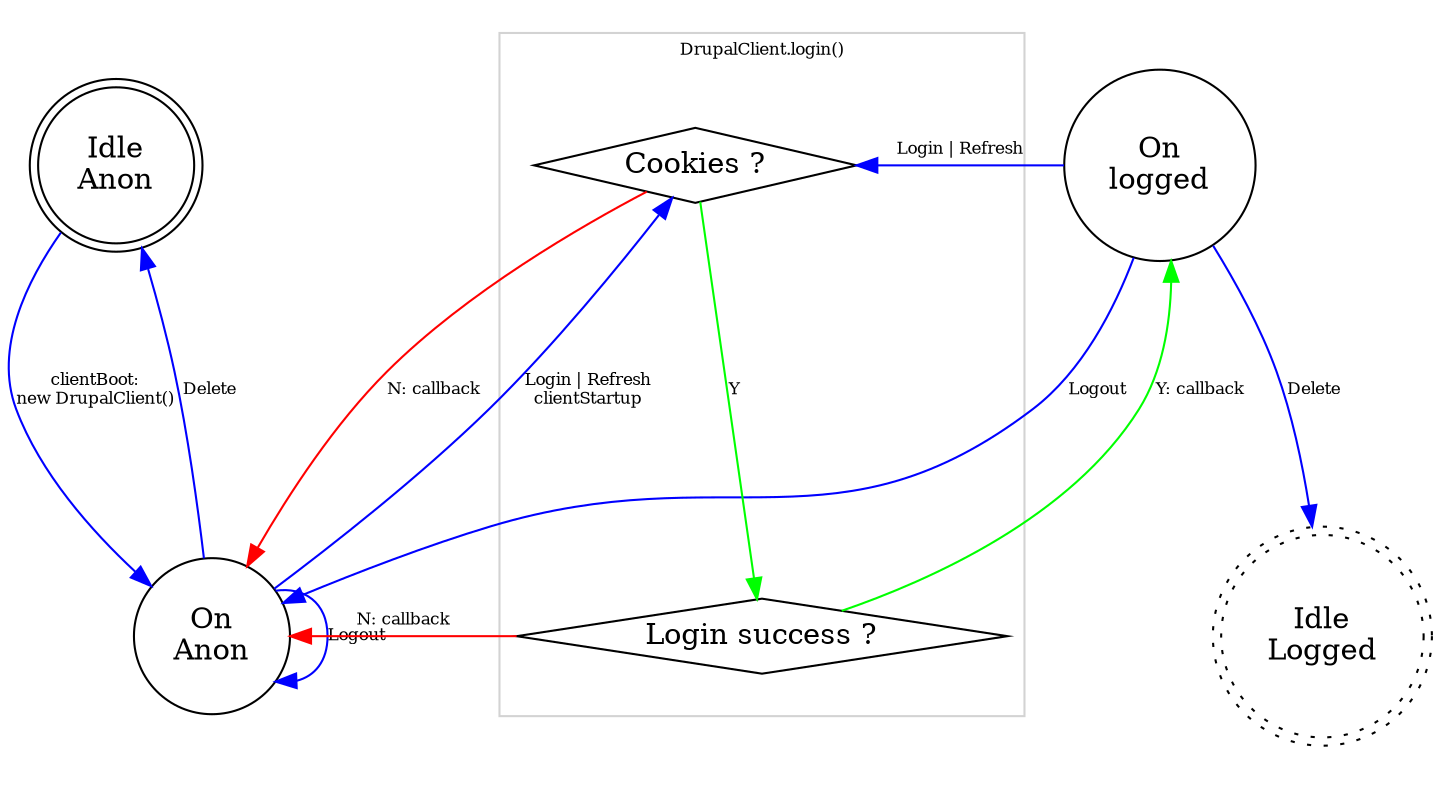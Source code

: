 digraph login {
	rankdir = TB;
	ratio = 0.5625; // 16/9.

	// States
	node [ shape="circle", style="solid" ];
	idle_anon	[ label="Idle\nAnon", shape="doublecircle" ];
	idle_logged	[ label="Idle\nLogged", shape="doublecircle", style="dotted" ];
	on_anon		[ label="On\nAnon" ];
	on_logged	[ label="On\nlogged" ];

	// Decisions
	node            [ shape="diamond" ];
	cookies 		    [ label="Cookies ?" ];
	login_method		[ label="Login success ?"];

	node [ shape="rect", color=red ];

  subgraph cluster_login {
    color = lightgray;
    fontsize = 8;
    label = "DrupalClient.login()"

    cookies;
    login_method;
  }

	// Edges
	edge [ color=blue, fontsize= 8 ];
	idle_anon -> on_anon		[ label="clientBoot:\nnew DrupalClient()" ];
	on_anon -> cookies			[ label="Login | Refresh\nclientStartup" ];
	on_anon -> on_anon			[ label="Logout" ];
	on_anon -> idle_anon			[ label="Delete" ];
	on_logged -> cookies			[ label="Login | Refresh" ];
	on_logged -> on_anon			[ label="Logout" ];
	on_logged -> idle_logged		[ label="Delete" ];

	// Success
	edge [ label="Y", color=green ];
	cookies -> login_method;
	login_method -> on_logged		[ label="Y: callback" ];

	// Failure
	edge [ label="N: callback", color=red ];
	cookies -> on_anon;
	login_method -> on_anon;

}

